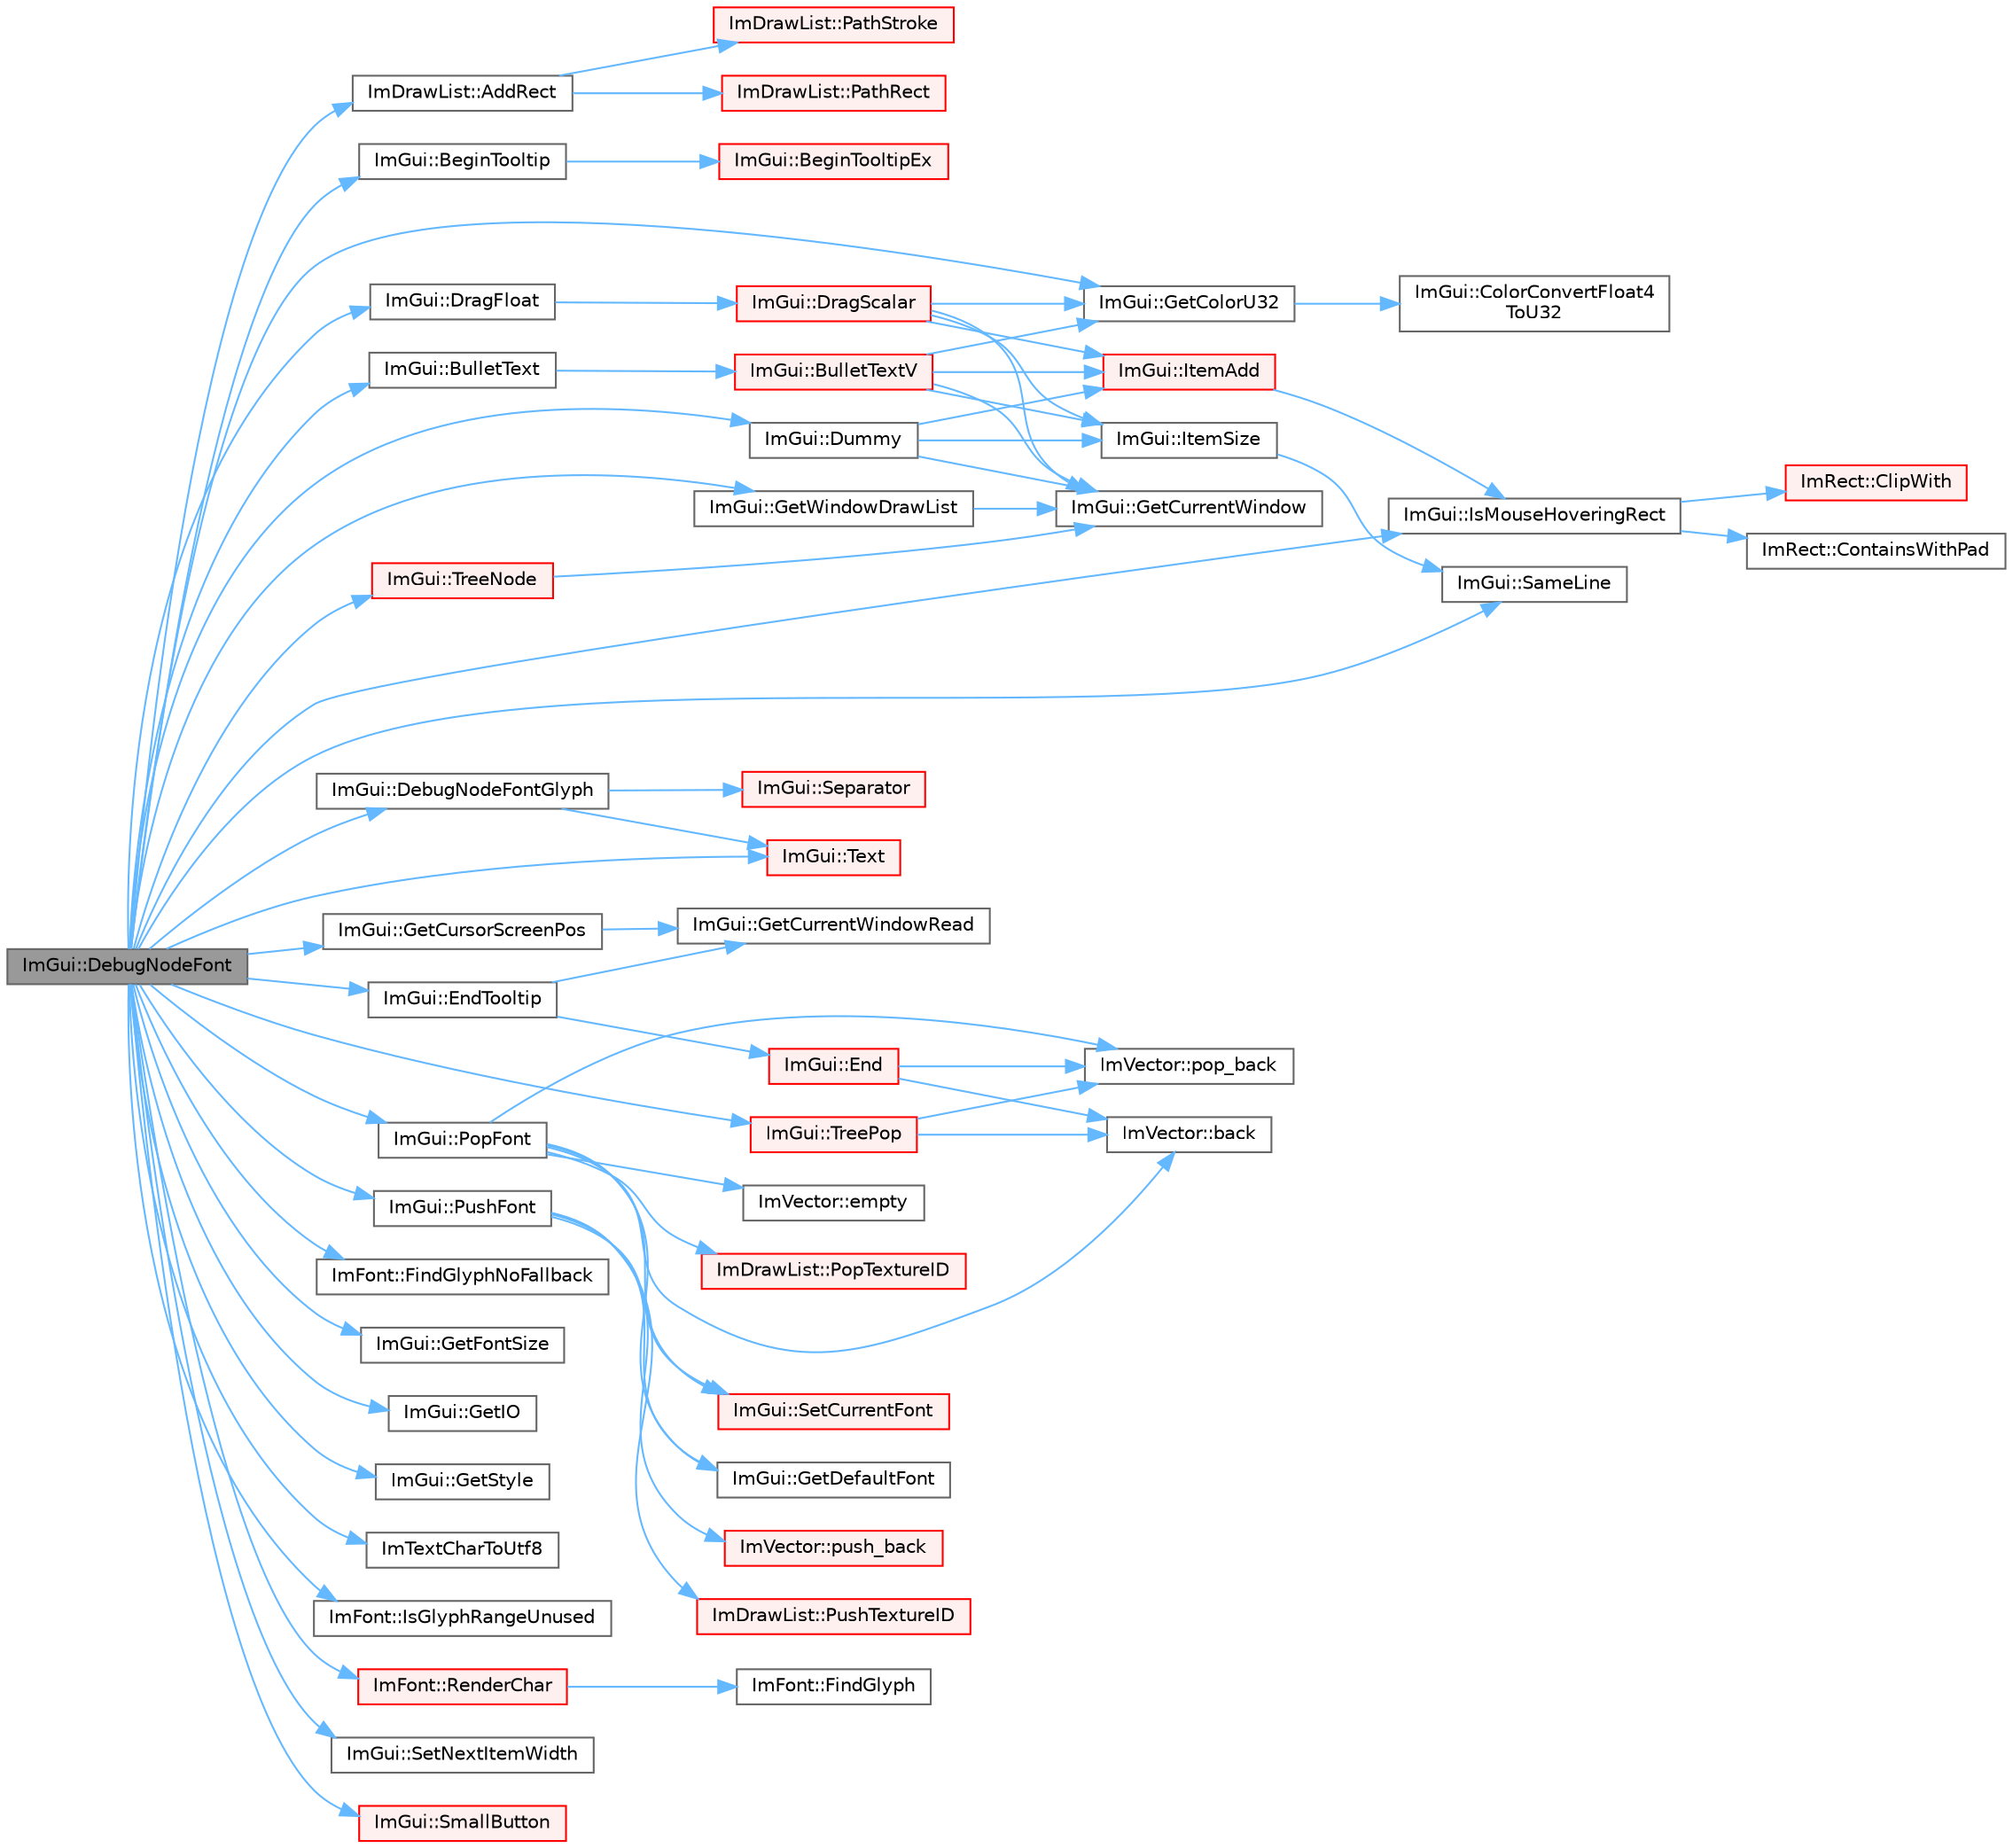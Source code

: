 digraph "ImGui::DebugNodeFont"
{
 // LATEX_PDF_SIZE
  bgcolor="transparent";
  edge [fontname=Helvetica,fontsize=10,labelfontname=Helvetica,labelfontsize=10];
  node [fontname=Helvetica,fontsize=10,shape=box,height=0.2,width=0.4];
  rankdir="LR";
  Node1 [id="Node000001",label="ImGui::DebugNodeFont",height=0.2,width=0.4,color="gray40", fillcolor="grey60", style="filled", fontcolor="black",tooltip=" "];
  Node1 -> Node2 [id="edge1_Node000001_Node000002",color="steelblue1",style="solid",tooltip=" "];
  Node2 [id="Node000002",label="ImDrawList::AddRect",height=0.2,width=0.4,color="grey40", fillcolor="white", style="filled",URL="$struct_im_draw_list.html#ad96f10a3e954fe0c5b7c96d4e205af7b",tooltip=" "];
  Node2 -> Node3 [id="edge2_Node000002_Node000003",color="steelblue1",style="solid",tooltip=" "];
  Node3 [id="Node000003",label="ImDrawList::PathRect",height=0.2,width=0.4,color="red", fillcolor="#FFF0F0", style="filled",URL="$struct_im_draw_list.html#a2251eb264ed8b17a253c409787375053",tooltip=" "];
  Node2 -> Node8 [id="edge3_Node000002_Node000008",color="steelblue1",style="solid",tooltip=" "];
  Node8 [id="Node000008",label="ImDrawList::PathStroke",height=0.2,width=0.4,color="red", fillcolor="#FFF0F0", style="filled",URL="$struct_im_draw_list.html#a60bf9040ef3d09b39c4ba8f5a2a68ae9",tooltip=" "];
  Node1 -> Node13 [id="edge4_Node000001_Node000013",color="steelblue1",style="solid",tooltip=" "];
  Node13 [id="Node000013",label="ImGui::BeginTooltip",height=0.2,width=0.4,color="grey40", fillcolor="white", style="filled",URL="$namespace_im_gui.html#a0609fbb218702a720c383c87d0c545a2",tooltip=" "];
  Node13 -> Node14 [id="edge5_Node000013_Node000014",color="steelblue1",style="solid",tooltip=" "];
  Node14 [id="Node000014",label="ImGui::BeginTooltipEx",height=0.2,width=0.4,color="red", fillcolor="#FFF0F0", style="filled",URL="$namespace_im_gui.html#a18b17a0b20c3f2a16068b84210cfded4",tooltip=" "];
  Node1 -> Node99 [id="edge6_Node000001_Node000099",color="steelblue1",style="solid",tooltip=" "];
  Node99 [id="Node000099",label="ImGui::BulletText",height=0.2,width=0.4,color="grey40", fillcolor="white", style="filled",URL="$namespace_im_gui.html#af8d34d563b17c683943a0fa7bf5807bc",tooltip=" "];
  Node99 -> Node100 [id="edge7_Node000099_Node000100",color="steelblue1",style="solid",tooltip=" "];
  Node100 [id="Node000100",label="ImGui::BulletTextV",height=0.2,width=0.4,color="red", fillcolor="#FFF0F0", style="filled",URL="$namespace_im_gui.html#af8f4b5e96c745e205974857f9a584583",tooltip=" "];
  Node100 -> Node106 [id="edge8_Node000100_Node000106",color="steelblue1",style="solid",tooltip=" "];
  Node106 [id="Node000106",label="ImGui::GetColorU32",height=0.2,width=0.4,color="grey40", fillcolor="white", style="filled",URL="$namespace_im_gui.html#a0de2d9bd347d9866511eb8d014e62556",tooltip=" "];
  Node106 -> Node22 [id="edge9_Node000106_Node000022",color="steelblue1",style="solid",tooltip=" "];
  Node22 [id="Node000022",label="ImGui::ColorConvertFloat4\lToU32",height=0.2,width=0.4,color="grey40", fillcolor="white", style="filled",URL="$namespace_im_gui.html#abe2691de0b1a71c774ab24cc91564a94",tooltip=" "];
  Node100 -> Node76 [id="edge10_Node000100_Node000076",color="steelblue1",style="solid",tooltip=" "];
  Node76 [id="Node000076",label="ImGui::GetCurrentWindow",height=0.2,width=0.4,color="grey40", fillcolor="white", style="filled",URL="$namespace_im_gui.html#ac452417b5004ca16a814a72cff153526",tooltip=" "];
  Node100 -> Node109 [id="edge11_Node000100_Node000109",color="steelblue1",style="solid",tooltip=" "];
  Node109 [id="Node000109",label="ImGui::ItemAdd",height=0.2,width=0.4,color="red", fillcolor="#FFF0F0", style="filled",URL="$namespace_im_gui.html#a5de8ecd4c80efdca1af7329a2a48121c",tooltip=" "];
  Node109 -> Node66 [id="edge12_Node000109_Node000066",color="steelblue1",style="solid",tooltip=" "];
  Node66 [id="Node000066",label="ImGui::IsMouseHoveringRect",height=0.2,width=0.4,color="grey40", fillcolor="white", style="filled",URL="$namespace_im_gui.html#ae0b8ea0e06c457316d6aed6c5b2a1c25",tooltip=" "];
  Node66 -> Node19 [id="edge13_Node000066_Node000019",color="steelblue1",style="solid",tooltip=" "];
  Node19 [id="Node000019",label="ImRect::ClipWith",height=0.2,width=0.4,color="red", fillcolor="#FFF0F0", style="filled",URL="$struct_im_rect.html#ac02d5cf6ce0358aea9ed9df43d368f3f",tooltip=" "];
  Node66 -> Node67 [id="edge14_Node000066_Node000067",color="steelblue1",style="solid",tooltip=" "];
  Node67 [id="Node000067",label="ImRect::ContainsWithPad",height=0.2,width=0.4,color="grey40", fillcolor="white", style="filled",URL="$struct_im_rect.html#a8dbab244f4e5b786faa9684eb85110fc",tooltip=" "];
  Node100 -> Node111 [id="edge15_Node000100_Node000111",color="steelblue1",style="solid",tooltip=" "];
  Node111 [id="Node000111",label="ImGui::ItemSize",height=0.2,width=0.4,color="grey40", fillcolor="white", style="filled",URL="$namespace_im_gui.html#aeeb1ec6ae6548173dbf813e7df538c48",tooltip=" "];
  Node111 -> Node112 [id="edge16_Node000111_Node000112",color="steelblue1",style="solid",tooltip=" "];
  Node112 [id="Node000112",label="ImGui::SameLine",height=0.2,width=0.4,color="grey40", fillcolor="white", style="filled",URL="$namespace_im_gui.html#a2991c91e94f3b77a0c3411f4f3aa348e",tooltip=" "];
  Node1 -> Node125 [id="edge17_Node000001_Node000125",color="steelblue1",style="solid",tooltip=" "];
  Node125 [id="Node000125",label="ImGui::DebugNodeFontGlyph",height=0.2,width=0.4,color="grey40", fillcolor="white", style="filled",URL="$namespace_im_gui.html#ad57d7756b61feecb86a3f25dc2a526f3",tooltip=" "];
  Node125 -> Node126 [id="edge18_Node000125_Node000126",color="steelblue1",style="solid",tooltip=" "];
  Node126 [id="Node000126",label="ImGui::Separator",height=0.2,width=0.4,color="red", fillcolor="#FFF0F0", style="filled",URL="$namespace_im_gui.html#a191123597a5084d003c8beac7eeb029e",tooltip=" "];
  Node125 -> Node135 [id="edge19_Node000125_Node000135",color="steelblue1",style="solid",tooltip=" "];
  Node135 [id="Node000135",label="ImGui::Text",height=0.2,width=0.4,color="red", fillcolor="#FFF0F0", style="filled",URL="$namespace_im_gui.html#a9e7b83611fe441d54fad2effb4bf4965",tooltip=" "];
  Node1 -> Node142 [id="edge20_Node000001_Node000142",color="steelblue1",style="solid",tooltip=" "];
  Node142 [id="Node000142",label="ImGui::DragFloat",height=0.2,width=0.4,color="grey40", fillcolor="white", style="filled",URL="$namespace_im_gui.html#aab1b20e7bf98aa7bbdb26f8cd3ad91e6",tooltip=" "];
  Node142 -> Node143 [id="edge21_Node000142_Node000143",color="steelblue1",style="solid",tooltip=" "];
  Node143 [id="Node000143",label="ImGui::DragScalar",height=0.2,width=0.4,color="red", fillcolor="#FFF0F0", style="filled",URL="$namespace_im_gui.html#a17d8926e8f44a6d00575b12081c51fe0",tooltip=" "];
  Node143 -> Node106 [id="edge22_Node000143_Node000106",color="steelblue1",style="solid",tooltip=" "];
  Node143 -> Node76 [id="edge23_Node000143_Node000076",color="steelblue1",style="solid",tooltip=" "];
  Node143 -> Node109 [id="edge24_Node000143_Node000109",color="steelblue1",style="solid",tooltip=" "];
  Node143 -> Node111 [id="edge25_Node000143_Node000111",color="steelblue1",style="solid",tooltip=" "];
  Node1 -> Node201 [id="edge26_Node000001_Node000201",color="steelblue1",style="solid",tooltip=" "];
  Node201 [id="Node000201",label="ImGui::Dummy",height=0.2,width=0.4,color="grey40", fillcolor="white", style="filled",URL="$namespace_im_gui.html#a8b0fb07113251301ff897b8578a53f34",tooltip=" "];
  Node201 -> Node76 [id="edge27_Node000201_Node000076",color="steelblue1",style="solid",tooltip=" "];
  Node201 -> Node109 [id="edge28_Node000201_Node000109",color="steelblue1",style="solid",tooltip=" "];
  Node201 -> Node111 [id="edge29_Node000201_Node000111",color="steelblue1",style="solid",tooltip=" "];
  Node1 -> Node272 [id="edge30_Node000001_Node000272",color="steelblue1",style="solid",tooltip=" "];
  Node272 [id="Node000272",label="ImGui::EndTooltip",height=0.2,width=0.4,color="grey40", fillcolor="white", style="filled",URL="$namespace_im_gui.html#ac8d75c160cfdf43d512f773ca133a1c6",tooltip=" "];
  Node272 -> Node203 [id="edge31_Node000272_Node000203",color="steelblue1",style="solid",tooltip=" "];
  Node203 [id="Node000203",label="ImGui::End",height=0.2,width=0.4,color="red", fillcolor="#FFF0F0", style="filled",URL="$namespace_im_gui.html#a5479d93794a004c67ceb6d13f37c8254",tooltip=" "];
  Node203 -> Node17 [id="edge32_Node000203_Node000017",color="steelblue1",style="solid",tooltip=" "];
  Node17 [id="Node000017",label="ImVector::back",height=0.2,width=0.4,color="grey40", fillcolor="white", style="filled",URL="$struct_im_vector.html#a2d80e87e81b1b01143c8d8be93e6fde1",tooltip=" "];
  Node203 -> Node189 [id="edge33_Node000203_Node000189",color="steelblue1",style="solid",tooltip=" "];
  Node189 [id="Node000189",label="ImVector::pop_back",height=0.2,width=0.4,color="grey40", fillcolor="white", style="filled",URL="$struct_im_vector.html#a3db7ce62d3c429effdb893fbf7148c1c",tooltip=" "];
  Node272 -> Node87 [id="edge34_Node000272_Node000087",color="steelblue1",style="solid",tooltip=" "];
  Node87 [id="Node000087",label="ImGui::GetCurrentWindowRead",height=0.2,width=0.4,color="grey40", fillcolor="white", style="filled",URL="$namespace_im_gui.html#a055af7d6b7b4ae977a9c3c25a98e0d2f",tooltip=" "];
  Node1 -> Node273 [id="edge35_Node000001_Node000273",color="steelblue1",style="solid",tooltip=" "];
  Node273 [id="Node000273",label="ImFont::FindGlyphNoFallback",height=0.2,width=0.4,color="grey40", fillcolor="white", style="filled",URL="$struct_im_font.html#aa9ce4765070dfdee66bf5e5e81acaac3",tooltip=" "];
  Node1 -> Node106 [id="edge36_Node000001_Node000106",color="steelblue1",style="solid",tooltip=" "];
  Node1 -> Node274 [id="edge37_Node000001_Node000274",color="steelblue1",style="solid",tooltip=" "];
  Node274 [id="Node000274",label="ImGui::GetCursorScreenPos",height=0.2,width=0.4,color="grey40", fillcolor="white", style="filled",URL="$namespace_im_gui.html#adb0db3c1ee36f5085f35890a4229ae75",tooltip=" "];
  Node274 -> Node87 [id="edge38_Node000274_Node000087",color="steelblue1",style="solid",tooltip=" "];
  Node1 -> Node275 [id="edge39_Node000001_Node000275",color="steelblue1",style="solid",tooltip=" "];
  Node275 [id="Node000275",label="ImGui::GetFontSize",height=0.2,width=0.4,color="grey40", fillcolor="white", style="filled",URL="$namespace_im_gui.html#ac592ae8e0aa4a1a06502ec7872bc8da8",tooltip=" "];
  Node1 -> Node276 [id="edge40_Node000001_Node000276",color="steelblue1",style="solid",tooltip=" "];
  Node276 [id="Node000276",label="ImGui::GetIO",height=0.2,width=0.4,color="grey40", fillcolor="white", style="filled",URL="$namespace_im_gui.html#a3179e560812f878f3961ce803a5d9302",tooltip=" "];
  Node1 -> Node277 [id="edge41_Node000001_Node000277",color="steelblue1",style="solid",tooltip=" "];
  Node277 [id="Node000277",label="ImGui::GetStyle",height=0.2,width=0.4,color="grey40", fillcolor="white", style="filled",URL="$namespace_im_gui.html#abafef4bb3e3654efd96a47b2e22870a7",tooltip=" "];
  Node1 -> Node278 [id="edge42_Node000001_Node000278",color="steelblue1",style="solid",tooltip=" "];
  Node278 [id="Node000278",label="ImGui::GetWindowDrawList",height=0.2,width=0.4,color="grey40", fillcolor="white", style="filled",URL="$namespace_im_gui.html#aa100c22a9feafe843fa12c66590cbda0",tooltip=" "];
  Node278 -> Node76 [id="edge43_Node000278_Node000076",color="steelblue1",style="solid",tooltip=" "];
  Node1 -> Node279 [id="edge44_Node000001_Node000279",color="steelblue1",style="solid",tooltip=" "];
  Node279 [id="Node000279",label="ImTextCharToUtf8",height=0.2,width=0.4,color="grey40", fillcolor="white", style="filled",URL="$imgui_8cpp.html#a95ebc047720485ca52f00e593e70aa0e",tooltip=" "];
  Node1 -> Node280 [id="edge45_Node000001_Node000280",color="steelblue1",style="solid",tooltip=" "];
  Node280 [id="Node000280",label="ImFont::IsGlyphRangeUnused",height=0.2,width=0.4,color="grey40", fillcolor="white", style="filled",URL="$struct_im_font.html#a4374ffca4f2d9a23599aac21c57e2a66",tooltip=" "];
  Node1 -> Node66 [id="edge46_Node000001_Node000066",color="steelblue1",style="solid",tooltip=" "];
  Node1 -> Node254 [id="edge47_Node000001_Node000254",color="steelblue1",style="solid",tooltip=" "];
  Node254 [id="Node000254",label="ImGui::PopFont",height=0.2,width=0.4,color="grey40", fillcolor="white", style="filled",URL="$namespace_im_gui.html#af66649bc37022bf3cf2496c73af9a499",tooltip=" "];
  Node254 -> Node17 [id="edge48_Node000254_Node000017",color="steelblue1",style="solid",tooltip=" "];
  Node254 -> Node27 [id="edge49_Node000254_Node000027",color="steelblue1",style="solid",tooltip=" "];
  Node27 [id="Node000027",label="ImVector::empty",height=0.2,width=0.4,color="grey40", fillcolor="white", style="filled",URL="$struct_im_vector.html#aa53e48a5272f4bad1099368769514ff1",tooltip=" "];
  Node254 -> Node255 [id="edge50_Node000254_Node000255",color="steelblue1",style="solid",tooltip=" "];
  Node255 [id="Node000255",label="ImGui::GetDefaultFont",height=0.2,width=0.4,color="grey40", fillcolor="white", style="filled",URL="$namespace_im_gui.html#a8344798d82c6baf9d94f81e445609eb2",tooltip=" "];
  Node254 -> Node189 [id="edge51_Node000254_Node000189",color="steelblue1",style="solid",tooltip=" "];
  Node254 -> Node256 [id="edge52_Node000254_Node000256",color="steelblue1",style="solid",tooltip=" "];
  Node256 [id="Node000256",label="ImDrawList::PopTextureID",height=0.2,width=0.4,color="red", fillcolor="#FFF0F0", style="filled",URL="$struct_im_draw_list.html#ade9286c5ca58753f7bd571b30e2ff76c",tooltip=" "];
  Node254 -> Node257 [id="edge53_Node000254_Node000257",color="steelblue1",style="solid",tooltip=" "];
  Node257 [id="Node000257",label="ImGui::SetCurrentFont",height=0.2,width=0.4,color="red", fillcolor="#FFF0F0", style="filled",URL="$namespace_im_gui.html#a4f83c0a884e07247a00700d3dd3d01e3",tooltip=" "];
  Node1 -> Node259 [id="edge54_Node000001_Node000259",color="steelblue1",style="solid",tooltip=" "];
  Node259 [id="Node000259",label="ImGui::PushFont",height=0.2,width=0.4,color="grey40", fillcolor="white", style="filled",URL="$namespace_im_gui.html#ac5a59f4f8226fd35786d8973c85b85a9",tooltip=" "];
  Node259 -> Node255 [id="edge55_Node000259_Node000255",color="steelblue1",style="solid",tooltip=" "];
  Node259 -> Node58 [id="edge56_Node000259_Node000058",color="steelblue1",style="solid",tooltip=" "];
  Node58 [id="Node000058",label="ImVector::push_back",height=0.2,width=0.4,color="red", fillcolor="#FFF0F0", style="filled",URL="$struct_im_vector.html#aab5df48e0711a48bd12f3206e08c4108",tooltip=" "];
  Node259 -> Node80 [id="edge57_Node000259_Node000080",color="steelblue1",style="solid",tooltip=" "];
  Node80 [id="Node000080",label="ImDrawList::PushTextureID",height=0.2,width=0.4,color="red", fillcolor="#FFF0F0", style="filled",URL="$struct_im_draw_list.html#a7ac41e329a9df911b4823ef0150cee16",tooltip=" "];
  Node259 -> Node257 [id="edge58_Node000259_Node000257",color="steelblue1",style="solid",tooltip=" "];
  Node1 -> Node281 [id="edge59_Node000001_Node000281",color="steelblue1",style="solid",tooltip=" "];
  Node281 [id="Node000281",label="ImFont::RenderChar",height=0.2,width=0.4,color="red", fillcolor="#FFF0F0", style="filled",URL="$struct_im_font.html#a56d4d67f36cbabafd20b95ae55541a3d",tooltip=" "];
  Node281 -> Node234 [id="edge60_Node000281_Node000234",color="steelblue1",style="solid",tooltip=" "];
  Node234 [id="Node000234",label="ImFont::FindGlyph",height=0.2,width=0.4,color="grey40", fillcolor="white", style="filled",URL="$struct_im_font.html#ac6a773b73c6406fd8f08c4c93213a501",tooltip=" "];
  Node1 -> Node112 [id="edge61_Node000001_Node000112",color="steelblue1",style="solid",tooltip=" "];
  Node1 -> Node283 [id="edge62_Node000001_Node000283",color="steelblue1",style="solid",tooltip=" "];
  Node283 [id="Node000283",label="ImGui::SetNextItemWidth",height=0.2,width=0.4,color="grey40", fillcolor="white", style="filled",URL="$namespace_im_gui.html#a1291228607bee5a703df6553f27cbbb9",tooltip=" "];
  Node1 -> Node284 [id="edge63_Node000001_Node000284",color="steelblue1",style="solid",tooltip=" "];
  Node284 [id="Node000284",label="ImGui::SmallButton",height=0.2,width=0.4,color="red", fillcolor="#FFF0F0", style="filled",URL="$namespace_im_gui.html#a5b76ec69758aeb0a00a66f142f7a4fb2",tooltip=" "];
  Node1 -> Node135 [id="edge64_Node000001_Node000135",color="steelblue1",style="solid",tooltip=" "];
  Node1 -> Node286 [id="edge65_Node000001_Node000286",color="steelblue1",style="solid",tooltip=" "];
  Node286 [id="Node000286",label="ImGui::TreeNode",height=0.2,width=0.4,color="red", fillcolor="#FFF0F0", style="filled",URL="$namespace_im_gui.html#a4dff507ce8bbe0da9556bb50b1e60d7f",tooltip=" "];
  Node286 -> Node76 [id="edge66_Node000286_Node000076",color="steelblue1",style="solid",tooltip=" "];
  Node1 -> Node301 [id="edge67_Node000001_Node000301",color="steelblue1",style="solid",tooltip=" "];
  Node301 [id="Node000301",label="ImGui::TreePop",height=0.2,width=0.4,color="red", fillcolor="#FFF0F0", style="filled",URL="$namespace_im_gui.html#a41ecf265e5f678c78fc9c30b3cf2077f",tooltip=" "];
  Node301 -> Node17 [id="edge68_Node000301_Node000017",color="steelblue1",style="solid",tooltip=" "];
  Node301 -> Node189 [id="edge69_Node000301_Node000189",color="steelblue1",style="solid",tooltip=" "];
}
